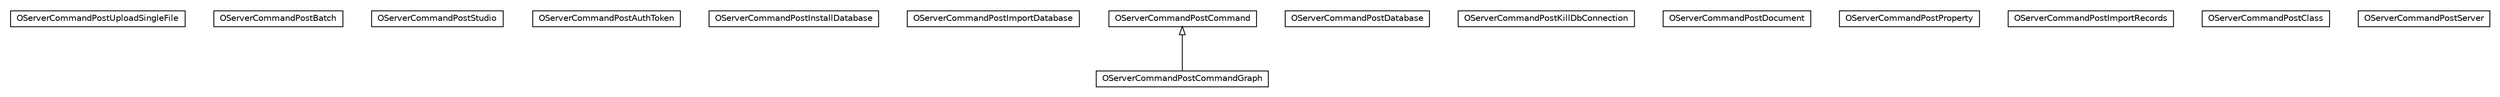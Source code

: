 #!/usr/local/bin/dot
#
# Class diagram 
# Generated by UMLGraph version R5_6-24-gf6e263 (http://www.umlgraph.org/)
#

digraph G {
	edge [fontname="Helvetica",fontsize=10,labelfontname="Helvetica",labelfontsize=10];
	node [fontname="Helvetica",fontsize=10,shape=plaintext];
	nodesep=0.25;
	ranksep=0.5;
	// com.orientechnologies.orient.server.network.protocol.http.command.post.OServerCommandPostUploadSingleFile
	c623312 [label=<<table title="com.orientechnologies.orient.server.network.protocol.http.command.post.OServerCommandPostUploadSingleFile" border="0" cellborder="1" cellspacing="0" cellpadding="2" port="p" href="./OServerCommandPostUploadSingleFile.html">
		<tr><td><table border="0" cellspacing="0" cellpadding="1">
<tr><td align="center" balign="center"> OServerCommandPostUploadSingleFile </td></tr>
		</table></td></tr>
		</table>>, URL="./OServerCommandPostUploadSingleFile.html", fontname="Helvetica", fontcolor="black", fontsize=10.0];
	// com.orientechnologies.orient.server.network.protocol.http.command.post.OServerCommandPostBatch
	c623313 [label=<<table title="com.orientechnologies.orient.server.network.protocol.http.command.post.OServerCommandPostBatch" border="0" cellborder="1" cellspacing="0" cellpadding="2" port="p" href="./OServerCommandPostBatch.html">
		<tr><td><table border="0" cellspacing="0" cellpadding="1">
<tr><td align="center" balign="center"> OServerCommandPostBatch </td></tr>
		</table></td></tr>
		</table>>, URL="./OServerCommandPostBatch.html", fontname="Helvetica", fontcolor="black", fontsize=10.0];
	// com.orientechnologies.orient.server.network.protocol.http.command.post.OServerCommandPostStudio
	c623314 [label=<<table title="com.orientechnologies.orient.server.network.protocol.http.command.post.OServerCommandPostStudio" border="0" cellborder="1" cellspacing="0" cellpadding="2" port="p" href="./OServerCommandPostStudio.html">
		<tr><td><table border="0" cellspacing="0" cellpadding="1">
<tr><td align="center" balign="center"> OServerCommandPostStudio </td></tr>
		</table></td></tr>
		</table>>, URL="./OServerCommandPostStudio.html", fontname="Helvetica", fontcolor="black", fontsize=10.0];
	// com.orientechnologies.orient.server.network.protocol.http.command.post.OServerCommandPostAuthToken
	c623315 [label=<<table title="com.orientechnologies.orient.server.network.protocol.http.command.post.OServerCommandPostAuthToken" border="0" cellborder="1" cellspacing="0" cellpadding="2" port="p" href="./OServerCommandPostAuthToken.html">
		<tr><td><table border="0" cellspacing="0" cellpadding="1">
<tr><td align="center" balign="center"> OServerCommandPostAuthToken </td></tr>
		</table></td></tr>
		</table>>, URL="./OServerCommandPostAuthToken.html", fontname="Helvetica", fontcolor="black", fontsize=10.0];
	// com.orientechnologies.orient.server.network.protocol.http.command.post.OServerCommandPostInstallDatabase
	c623316 [label=<<table title="com.orientechnologies.orient.server.network.protocol.http.command.post.OServerCommandPostInstallDatabase" border="0" cellborder="1" cellspacing="0" cellpadding="2" port="p" href="./OServerCommandPostInstallDatabase.html">
		<tr><td><table border="0" cellspacing="0" cellpadding="1">
<tr><td align="center" balign="center"> OServerCommandPostInstallDatabase </td></tr>
		</table></td></tr>
		</table>>, URL="./OServerCommandPostInstallDatabase.html", fontname="Helvetica", fontcolor="black", fontsize=10.0];
	// com.orientechnologies.orient.server.network.protocol.http.command.post.OServerCommandPostImportDatabase
	c623317 [label=<<table title="com.orientechnologies.orient.server.network.protocol.http.command.post.OServerCommandPostImportDatabase" border="0" cellborder="1" cellspacing="0" cellpadding="2" port="p" href="./OServerCommandPostImportDatabase.html">
		<tr><td><table border="0" cellspacing="0" cellpadding="1">
<tr><td align="center" balign="center"> OServerCommandPostImportDatabase </td></tr>
		</table></td></tr>
		</table>>, URL="./OServerCommandPostImportDatabase.html", fontname="Helvetica", fontcolor="black", fontsize=10.0];
	// com.orientechnologies.orient.server.network.protocol.http.command.post.OServerCommandPostCommandGraph
	c623318 [label=<<table title="com.orientechnologies.orient.server.network.protocol.http.command.post.OServerCommandPostCommandGraph" border="0" cellborder="1" cellspacing="0" cellpadding="2" port="p" href="./OServerCommandPostCommandGraph.html">
		<tr><td><table border="0" cellspacing="0" cellpadding="1">
<tr><td align="center" balign="center"> OServerCommandPostCommandGraph </td></tr>
		</table></td></tr>
		</table>>, URL="./OServerCommandPostCommandGraph.html", fontname="Helvetica", fontcolor="black", fontsize=10.0];
	// com.orientechnologies.orient.server.network.protocol.http.command.post.OServerCommandPostDatabase
	c623319 [label=<<table title="com.orientechnologies.orient.server.network.protocol.http.command.post.OServerCommandPostDatabase" border="0" cellborder="1" cellspacing="0" cellpadding="2" port="p" href="./OServerCommandPostDatabase.html">
		<tr><td><table border="0" cellspacing="0" cellpadding="1">
<tr><td align="center" balign="center"> OServerCommandPostDatabase </td></tr>
		</table></td></tr>
		</table>>, URL="./OServerCommandPostDatabase.html", fontname="Helvetica", fontcolor="black", fontsize=10.0];
	// com.orientechnologies.orient.server.network.protocol.http.command.post.OServerCommandPostCommand
	c623320 [label=<<table title="com.orientechnologies.orient.server.network.protocol.http.command.post.OServerCommandPostCommand" border="0" cellborder="1" cellspacing="0" cellpadding="2" port="p" href="./OServerCommandPostCommand.html">
		<tr><td><table border="0" cellspacing="0" cellpadding="1">
<tr><td align="center" balign="center"> OServerCommandPostCommand </td></tr>
		</table></td></tr>
		</table>>, URL="./OServerCommandPostCommand.html", fontname="Helvetica", fontcolor="black", fontsize=10.0];
	// com.orientechnologies.orient.server.network.protocol.http.command.post.OServerCommandPostKillDbConnection
	c623321 [label=<<table title="com.orientechnologies.orient.server.network.protocol.http.command.post.OServerCommandPostKillDbConnection" border="0" cellborder="1" cellspacing="0" cellpadding="2" port="p" href="./OServerCommandPostKillDbConnection.html">
		<tr><td><table border="0" cellspacing="0" cellpadding="1">
<tr><td align="center" balign="center"> OServerCommandPostKillDbConnection </td></tr>
		</table></td></tr>
		</table>>, URL="./OServerCommandPostKillDbConnection.html", fontname="Helvetica", fontcolor="black", fontsize=10.0];
	// com.orientechnologies.orient.server.network.protocol.http.command.post.OServerCommandPostDocument
	c623322 [label=<<table title="com.orientechnologies.orient.server.network.protocol.http.command.post.OServerCommandPostDocument" border="0" cellborder="1" cellspacing="0" cellpadding="2" port="p" href="./OServerCommandPostDocument.html">
		<tr><td><table border="0" cellspacing="0" cellpadding="1">
<tr><td align="center" balign="center"> OServerCommandPostDocument </td></tr>
		</table></td></tr>
		</table>>, URL="./OServerCommandPostDocument.html", fontname="Helvetica", fontcolor="black", fontsize=10.0];
	// com.orientechnologies.orient.server.network.protocol.http.command.post.OServerCommandPostProperty
	c623323 [label=<<table title="com.orientechnologies.orient.server.network.protocol.http.command.post.OServerCommandPostProperty" border="0" cellborder="1" cellspacing="0" cellpadding="2" port="p" href="./OServerCommandPostProperty.html">
		<tr><td><table border="0" cellspacing="0" cellpadding="1">
<tr><td align="center" balign="center"> OServerCommandPostProperty </td></tr>
		</table></td></tr>
		</table>>, URL="./OServerCommandPostProperty.html", fontname="Helvetica", fontcolor="black", fontsize=10.0];
	// com.orientechnologies.orient.server.network.protocol.http.command.post.OServerCommandPostImportRecords
	c623324 [label=<<table title="com.orientechnologies.orient.server.network.protocol.http.command.post.OServerCommandPostImportRecords" border="0" cellborder="1" cellspacing="0" cellpadding="2" port="p" href="./OServerCommandPostImportRecords.html">
		<tr><td><table border="0" cellspacing="0" cellpadding="1">
<tr><td align="center" balign="center"> OServerCommandPostImportRecords </td></tr>
		</table></td></tr>
		</table>>, URL="./OServerCommandPostImportRecords.html", fontname="Helvetica", fontcolor="black", fontsize=10.0];
	// com.orientechnologies.orient.server.network.protocol.http.command.post.OServerCommandPostClass
	c623325 [label=<<table title="com.orientechnologies.orient.server.network.protocol.http.command.post.OServerCommandPostClass" border="0" cellborder="1" cellspacing="0" cellpadding="2" port="p" href="./OServerCommandPostClass.html">
		<tr><td><table border="0" cellspacing="0" cellpadding="1">
<tr><td align="center" balign="center"> OServerCommandPostClass </td></tr>
		</table></td></tr>
		</table>>, URL="./OServerCommandPostClass.html", fontname="Helvetica", fontcolor="black", fontsize=10.0];
	// com.orientechnologies.orient.server.network.protocol.http.command.post.OServerCommandPostServer
	c623326 [label=<<table title="com.orientechnologies.orient.server.network.protocol.http.command.post.OServerCommandPostServer" border="0" cellborder="1" cellspacing="0" cellpadding="2" port="p" href="./OServerCommandPostServer.html">
		<tr><td><table border="0" cellspacing="0" cellpadding="1">
<tr><td align="center" balign="center"> OServerCommandPostServer </td></tr>
		</table></td></tr>
		</table>>, URL="./OServerCommandPostServer.html", fontname="Helvetica", fontcolor="black", fontsize=10.0];
	//com.orientechnologies.orient.server.network.protocol.http.command.post.OServerCommandPostCommandGraph extends com.orientechnologies.orient.server.network.protocol.http.command.post.OServerCommandPostCommand
	c623320:p -> c623318:p [dir=back,arrowtail=empty];
}

